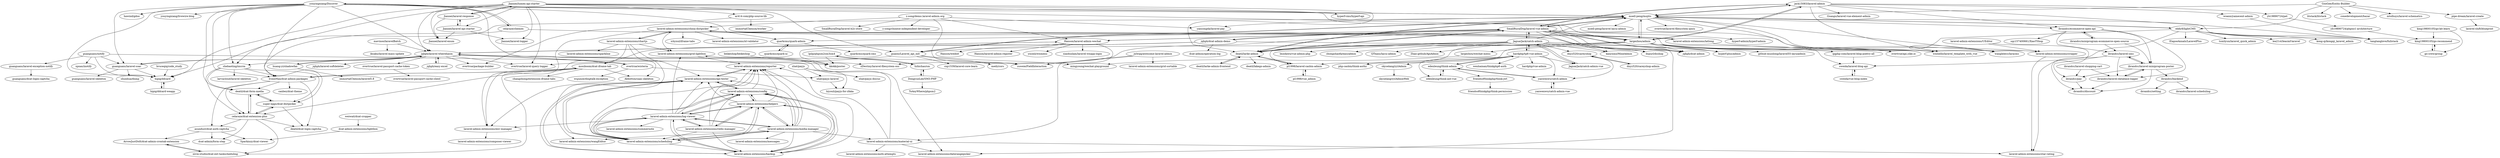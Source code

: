 digraph G {
"jack15083/laravel-admin" -> "moell-peng/mojito"
"jack15083/laravel-admin" -> "SmallRuralDog/laravel-vue-admin"
"jack15083/laravel-admin" -> "largezhou/admin"
"jack15083/laravel-admin" -> "ibrandcc/ecommerce-open-api"
"jack15083/laravel-admin" -> "wmhello/laravel_template_with_vue" ["e"=1]
"jack15083/laravel-admin" -> "tangtanglove/fullstack"
"jack15083/laravel-admin" -> "Gsangu/laravel-vue-element-admin"
"jack15083/laravel-admin" -> "yb19890724/pet"
"jack15083/laravel-admin" -> "woann/yamecent-admin"
"hardphp/tp6-vue-admin" -> "edenleung/think-admin"
"hardphp/tp6-vue-admin" -> "JaguarJack/catch-admin"
"hardphp/tp6-vue-admin" -> "edenleung/think-ant-vue"
"hardphp/tp6-vue-admin" -> "yanwenwu/catch-admin"
"hardphp/tp6-vue-admin" -> "wenhainan/thinkphp6-auth" ["e"=1]
"hardphp/tp6-vue-admin" -> "hardphp/vue-admin" ["e"=1]
"hardphp/tp6-vue-admin" -> "skyselang/yylAdmin"
"hardphp/tp6-vue-admin" -> "JaguarJack/catch-admin-vue"
"hardphp/tp6-vue-admin" -> "php-casbin/think-authz" ["e"=1]
"jqhph/dcat-admin-demo" -> "dcat-admin/operation-log"
"jqhph/dcat-admin-demo" -> "mosiboom/dcat-iframe-tab"
"jqhph/dcat-admin-demo" -> "SmallRuralDog/laravel-vue-admin"
"jqhph/dcat-admin-demo" -> "jqhph/dcat-admin" ["e"=1]
"jqhph/dcat-admin-demo" -> "kkokk/poster"
"celaraze/chemex" -> "youyingxiang/Discover"
"celaraze/chemex" -> "IronnMan/dcat-admin-packages"
"celaraze/chemex" -> "jqhph/dcat-admin" ["e"=1]
"guanguans/notify" -> "guanguans/laravel-exception-notify"
"guanguans/notify" -> "xpnas/inotify" ["e"=1]
"guanguans/notify" -> "hipig/ddcard"
"guanguans/notify" -> "guanguans/laravel-soar"
"guanguans/notify" -> "kkokk/poster"
"Jiannei/lumen-api-starter" -> "Jiannei/laravel-response"
"Jiannei/lumen-api-starter" -> "Jiannei/laravel-api-starter"
"Jiannei/lumen-api-starter" -> "hyperf-cms/hyperf-api" ["e"=1]
"Jiannei/lumen-api-starter" -> "shebaoting/nxcrm"
"Jiannei/lumen-api-starter" -> "hipig/ddcard"
"Jiannei/lumen-api-starter" -> "overtrue/laravel-query-logger" ["e"=1]
"Jiannei/lumen-api-starter" -> "Jiannei/laravel-enum"
"Jiannei/lumen-api-starter" -> "Jiannei/laravel-logger"
"Jiannei/lumen-api-starter" -> "deatil/larke-admin"
"Jiannei/lumen-api-starter" -> "jqhph/laravel-wherehasin"
"Jiannei/lumen-api-starter" -> "moell-peng/mojito"
"Jiannei/lumen-api-starter" -> "guaosi/Laravel_api_init"
"Jiannei/lumen-api-starter" -> "ar414-com/php-source-lib"
"ar414-com/php-source-lib" -> "immortalChensm/worker"
"ar414-com/php-source-lib" -> "overtrue/package-builder" ["e"=1]
"z-song/demo.laravel-admin.org" -> "zuweie/FieldInteraction"
"z-song/demo.laravel-admin.org" -> "yansongda/laravel-pay" ["e"=1]
"z-song/demo.laravel-admin.org" -> "SmallRuralDog/laravel-b2c-store" ["e"=1]
"z-song/demo.laravel-admin.org" -> "Hanson/laravel-admin-wechat"
"z-song/demo.laravel-admin.org" -> "laravel-admin-extensions/china-distpicker"
"z-song/demo.laravel-admin.org" -> "z-song/chinese-independent-developer"
"jxlwqq/awesome-laravel-admin" -> "zuweie/FieldInteraction"
"jxlwqq/awesome-laravel-admin" -> "laravel-admin-extensions/material-ui"
"jxlwqq/awesome-laravel-admin" -> "laravel-admin-extensions/grid-sortable"
"laravel-admin-extensions/helpers" -> "laravel-admin-extensions/log-viewer"
"laravel-admin-extensions/helpers" -> "laravel-admin-extensions/config"
"laravel-admin-extensions/helpers" -> "laravel-admin-extensions/media-manager"
"laravel-admin-extensions/helpers" -> "laravel-admin-extensions/backup"
"laravel-admin-extensions/helpers" -> "laravel-admin-extensions/scheduling"
"laravel-admin-extensions/helpers" -> "laravel-admin-extensions/reporter"
"laravel-admin-extensions/helpers" -> "laravel-admin-extensions/api-tester"
"laravel-admin-extensions/helpers" -> "laravel-admin-extensions/redis-manager"
"laravel-admin-extensions/log-viewer" -> "laravel-admin-extensions/helpers"
"laravel-admin-extensions/log-viewer" -> "laravel-admin-extensions/scheduling"
"laravel-admin-extensions/log-viewer" -> "laravel-admin-extensions/config"
"laravel-admin-extensions/log-viewer" -> "laravel-admin-extensions/backup"
"laravel-admin-extensions/log-viewer" -> "laravel-admin-extensions/media-manager"
"laravel-admin-extensions/log-viewer" -> "laravel-admin-extensions/reporter"
"laravel-admin-extensions/log-viewer" -> "laravel-admin-extensions/redis-manager"
"laravel-admin-extensions/log-viewer" -> "laravel-admin-extensions/api-tester"
"laravel-admin-extensions/log-viewer" -> "laravel-admin-extensions/env-manager"
"laravel-admin-extensions/log-viewer" -> "laravel-admin-extensions/summernote"
"laravel-admin-extensions/log-viewer" -> "laravel-admin-extensions/grid-lightbox"
"laravel-admin-extensions/material-ui" -> "laravel-admin-extensions/reporter"
"laravel-admin-extensions/material-ui" -> "laravel-admin-extensions/daterangepicker"
"laravel-admin-extensions/material-ui" -> "laravel-admin-extensions/auth-attempts"
"laravel-admin-extensions/material-ui" -> "laravel-admin-extensions/star-rating"
"laravel-admin-extensions/material-ui" -> "laravel-admin-extensions/grid-lightbox"
"eddy8/lightCMS" -> "wanglelecc/laracms" ["e"=1]
"eddy8/lightCMS" -> "kong-qi/kongqi_laravel_admin"
"eddy8/lightCMS" -> "ElapseAnnals/LaravelPlus"
"eddy8/lightCMS" -> "tangtanglove/fullstack"
"eddy8/lightCMS" -> "moell-peng/mojito"
"eddy8/lightCMS" -> "tsmliyun/laravel_quick_admin"
"eddy8/lightCMS" -> "sweida/laravel-blog-api"
"eddy8/lightCMS" -> "lea21st/leacmf-laravel" ["e"=1]
"quarkcms/quark-admin" -> "quarkcms/quark-ui"
"quarkcms/quark-admin" -> "quarkcms/quark-cms"
"Hanson/laravel-admin-wechat" -> "SmallRuralDog/laravel-vue-admin"
"Hanson/laravel-admin-wechat" -> "zuweie/FieldInteraction"
"Hanson/laravel-admin-wechat" -> "jqhph/laravel-wherehasin"
"Hanson/laravel-admin-wechat" -> "xiaohuilam/laravel-wxapp-login"
"Hanson/laravel-admin-wechat" -> "Hanson/weibot" ["e"=1]
"Hanson/laravel-admin-wechat" -> "Hanson/laravel-admin-register"
"Hanson/laravel-admin-wechat" -> "yisonli/wxmenu"
"SmallRuralDog/laravel-vue-admin" -> "hyperf-plus/admin" ["e"=1]
"SmallRuralDog/laravel-vue-admin" -> "largezhou/admin"
"SmallRuralDog/laravel-vue-admin" -> "moell-peng/mojito"
"SmallRuralDog/laravel-vue-admin" -> "Hanson/laravel-admin-wechat"
"SmallRuralDog/laravel-vue-admin" -> "jack15083/laravel-admin"
"SmallRuralDog/laravel-vue-admin" -> "jqhph/dcat-admin" ["e"=1]
"SmallRuralDog/laravel-vue-admin" -> "deatil/larke-admin"
"SmallRuralDog/laravel-vue-admin" -> "hyperf-admin/hyperf-admin" ["e"=1]
"SmallRuralDog/laravel-vue-admin" -> "jqhph/dcat-admin-demo"
"SmallRuralDog/laravel-vue-admin" -> "kanyxmo/MineAdmin" ["e"=1]
"SmallRuralDog/laravel-vue-admin" -> "JaguarJack/catch-admin"
"SmallRuralDog/laravel-vue-admin" -> "quarkcms/quark-admin"
"SmallRuralDog/laravel-vue-admin" -> "wmhello/laravel_template_with_vue" ["e"=1]
"SmallRuralDog/laravel-vue-admin" -> "iiDestiny/laravel-filesystem-oss" ["e"=1]
"SmallRuralDog/laravel-vue-admin" -> "dspurl/dsshop" ["e"=1]
"hipig/ddcard" -> "hipig/ddcard-weapp"
"moell-peng/mojito" -> "jack15083/laravel-admin"
"moell-peng/mojito" -> "SmallRuralDog/laravel-vue-admin"
"moell-peng/mojito" -> "wmhello/laravel_template_with_vue" ["e"=1]
"moell-peng/mojito" -> "deatil/larke-admin"
"moell-peng/mojito" -> "largezhou/admin"
"moell-peng/mojito" -> "guaosi/Laravel_api_init"
"moell-peng/mojito" -> "moell-peng/laravel-layui-admin"
"moell-peng/mojito" -> "overtrue/laravel-filesystem-qiniu" ["e"=1]
"moell-peng/mojito" -> "wanglelecc/laracms" ["e"=1]
"moell-peng/mojito" -> "overtrue/api.yike.io" ["e"=1]
"moell-peng/mojito" -> "ibrandcc/ecommerce-open-api"
"moell-peng/mojito" -> "eddy8/lightCMS"
"moell-peng/mojito" -> "yansongda/laravel-pay" ["e"=1]
"moell-peng/mojito" -> "tangtanglove/fullstack"
"moell-peng/mojito" -> "hipig/ddcard"
"pl1998/laravel-casbin-admin" -> "pl1998/vue_admin"
"pl1998/laravel-casbin-admin" -> "deatil/larke-admin"
"pl1998/vue_admin" -> "pl1998/laravel-casbin-admin"
"dnyz520/careyshop-admin" -> "dnyz520/careyshop"
"largezhou/wechat-menu" -> "mingyoung/wechat-playground"
"guanguans/laravel-soar" -> "guanguans/laravel-skeleton"
"guanguans/laravel-soar" -> "shunhua/dnmp"
"guanguans/laravel-soar" -> "jqhph/laravel-wherehasin"
"guanguans/laravel-soar" -> "hipig/ddcard"
"huang-yi/shadowfax" -> "jqhph/laravel-wherehasin"
"huang-yi/shadowfax" -> "immortalChensm/laravel5.8" ["e"=1]
"sweida/laravel-blog-api" -> "sweida/vue-blog-index"
"sweida/vue-blog-index" -> "sweida/laravel-blog-api"
"JaguarJack/catch-admin" -> "JaguarJack/catch-admin-vue"
"JaguarJack/catch-admin" -> "hardphp/tp6-vue-admin"
"JaguarJack/catch-admin" -> "hyperf-plus/admin" ["e"=1]
"JaguarJack/catch-admin" -> "SmallRuralDog/laravel-vue-admin"
"JaguarJack/catch-admin" -> "zhongshaofa/easyadmin" ["e"=1]
"JaguarJack/catch-admin" -> "dnyz520/careyshop"
"JaguarJack/catch-admin" -> "kanyxmo/MineAdmin" ["e"=1]
"JaguarJack/catch-admin" -> "deatil/larke-admin"
"JaguarJack/catch-admin" -> "php-casbin/think-authz" ["e"=1]
"JaguarJack/catch-admin" -> "pl1998/laravel-casbin-admin"
"JaguarJack/catch-admin" -> "QThans/layui-admin" ["e"=1]
"JaguarJack/catch-admin" -> "moell-peng/mojito"
"JaguarJack/catch-admin" -> "Zhao-github/ApiAdmin" ["e"=1]
"JaguarJack/catch-admin" -> "dspurl/dsshop" ["e"=1]
"JaguarJack/catch-admin" -> "lmxdawn/vue-admin-php" ["e"=1]
"friendsofthinkphp/think-jwt" -> "friendsofthinkphp/think-permission"
"laravel-admin-extensions/UEditor" -> "laravel-admin-extensions/cropper"
"laravel-admin-extensions/UEditor" -> "laravel-admin-extensions/star-rating"
"largezhou/admin" -> "SmallRuralDog/laravel-vue-admin"
"largezhou/admin" -> "wmhello/laravel_template_with_vue" ["e"=1]
"largezhou/admin" -> "moell-peng/mojito"
"largezhou/admin" -> "largezhou/wechat-menu"
"largezhou/admin" -> "jack15083/laravel-admin"
"largezhou/admin" -> "pl1998/laravel-casbin-admin"
"largezhou/admin" -> "deatil/larke-admin"
"largezhou/admin" -> "overtrue/api.yike.io" ["e"=1]
"largezhou/admin" -> "hyperf-plus/admin" ["e"=1]
"largezhou/admin" -> "jqhph/dcat-admin" ["e"=1]
"largezhou/admin" -> "github-muzilong/laravel55-layuiadmin" ["e"=1]
"largezhou/admin" -> "sweida/laravel-blog-api"
"largezhou/admin" -> "qqphp-com/laravel-blog-poetry-all"
"largezhou/admin" -> "wanglelecc/laracms" ["e"=1]
"largezhou/admin" -> "guaosi/Laravel_api_init"
"youyingxiang/Discover" -> "hawind/gdoo"
"youyingxiang/Discover" -> "IronnMan/dcat-admin-packages"
"youyingxiang/Discover" -> "jqhph/laravel-wherehasin"
"youyingxiang/Discover" -> "shebaoting/nxcrm"
"youyingxiang/Discover" -> "quarkcms/quark-admin"
"youyingxiang/Discover" -> "Abbotton/saas-skeleton"
"youyingxiang/Discover" -> "deatil/dcat-form-media"
"youyingxiang/Discover" -> "jqhph/dcat-admin" ["e"=1]
"youyingxiang/Discover" -> "celaraze/chemex"
"youyingxiang/Discover" -> "youyingxiang/livewire-blog"
"youyingxiang/Discover" -> "guanguans/laravel-soar"
"youyingxiang/Discover" -> "hipig/ddcard"
"youyingxiang/Discover" -> "super-eggs/dcat-distpicker"
"youyingxiang/Discover" -> "largezhou/admin"
"youyingxiang/Discover" -> "moell-peng/mojito"
"lpilp/phpsm2sm3sm4" -> "lizhichao/sm"
"lpilp/phpsm2sm3sm4" -> "kkokk/poster"
"beikeshop/beikeshop" -> "kkokk/poster"
"ibrandcc/ecommerce-open-api" -> "ibrandcc/miniprogram-ecommerce-open-source"
"ibrandcc/ecommerce-open-api" -> "ibrandcc/laravel-miniprogram-poster"
"ibrandcc/ecommerce-open-api" -> "ibrandcc/laravel-sms"
"ibrandcc/ecommerce-open-api" -> "ibrandcc/laravel-database-logger"
"ibrandcc/ecommerce-open-api" -> "sqc157400661/XiaoTShop" ["e"=1]
"ibrandcc/miniprogram-ecommerce-open-source" -> "ibrandcc/ecommerce-open-api"
"ibrandcc/miniprogram-ecommerce-open-source" -> "ibrandcc/laravel-miniprogram-poster"
"ibrandcc/miniprogram-ecommerce-open-source" -> "ibrandcc/laravel-sms"
"lizhichao/sm" -> "DongyunLee/SM3-PHP"
"lizhichao/sm" -> "lpilp/phpsm2sm3sm4"
"quarkcms/quark-ui" -> "quarkcms/quark-admin"
"xhat/payjs" -> "hiyouli/payjs-for-zfaka"
"xhat/payjs" -> "xhat/payjs-laravel"
"xhat/payjs" -> "xhat/payjs-discuz"
"mavinoo/laravelBatch" -> "jqhph/laravel-wherehasin"
"mavinoo/laravelBatch" -> "iksaku/laravel-mass-update"
"laravel-admin-extensions/config" -> "laravel-admin-extensions/log-viewer"
"laravel-admin-extensions/config" -> "laravel-admin-extensions/scheduling"
"laravel-admin-extensions/config" -> "laravel-admin-extensions/helpers"
"laravel-admin-extensions/config" -> "laravel-admin-extensions/api-tester"
"laravel-admin-extensions/config" -> "laravel-admin-extensions/media-manager"
"laravel-admin-extensions/config" -> "laravel-admin-extensions/backup"
"laravel-admin-extensions/config" -> "laravel-admin-extensions/reporter"
"woann/yamecent-admin" -> "tangtanglove/fullstack"
"jqhph/easy-excel" -> "jqhph/laravel-wherehasin"
"jqhph/laravel-wherehasin" -> "jqhph/easy-excel"
"jqhph/laravel-wherehasin" -> "jqhph/laravel-softdeletes"
"jqhph/laravel-wherehasin" -> "guanguans/laravel-soar"
"jqhph/laravel-wherehasin" -> "huang-yi/shadowfax"
"jqhph/laravel-wherehasin" -> "overtrue/laravel-query-logger" ["e"=1]
"jqhph/laravel-wherehasin" -> "iiDestiny/laravel-filesystem-oss" ["e"=1]
"jqhph/laravel-wherehasin" -> "overtrue/wisteria"
"jqhph/laravel-wherehasin" -> "overtrue/package-builder" ["e"=1]
"jqhph/laravel-wherehasin" -> "shebaoting/nxcrm"
"jqhph/laravel-wherehasin" -> "zuweie/FieldInteraction"
"jqhph/laravel-wherehasin" -> "Hanson/laravel-admin-wechat"
"jqhph/laravel-wherehasin" -> "overtrue/laravel-passport-cache-token"
"xhat/payjs-laravel" -> "hiyouli/payjs-for-zfaka"
"deatil/larke-admin" -> "deatil/larke-admin-frontend"
"deatil/larke-admin" -> "pl1998/laravel-casbin-admin"
"deatil/larke-admin" -> "deatil/lakego-admin" ["e"=1]
"deatil/larke-admin" -> "moell-peng/mojito"
"deatil/larke-admin" -> "SmallRuralDog/laravel-vue-admin"
"shebaoting/nxcrm" -> "celaraze/dcat-extension-plus"
"shebaoting/nxcrm" -> "IronnMan/dcat-admin-packages"
"shebaoting/nxcrm" -> "deatil/dcat-form-media"
"shebaoting/nxcrm" -> "super-eggs/dcat-distpicker"
"shebaoting/nxcrm" -> "larvacloud/laravel-skeleton"
"laravel-admin-extensions/reporter" -> "laravel-admin-extensions/api-tester"
"deatil/dcat-form-media" -> "super-eggs/dcat-distpicker"
"deatil/dcat-form-media" -> "celaraze/dcat-extension-plus"
"deatil/larke-admin-frontend" -> "deatil/larke-admin"
"yb19890724/pet" -> "yb19890724/phpno1-architecture"
"edenleung/think-admin" -> "edenleung/think-ant-vue"
"edenleung/think-admin" -> "yanwenwu/catch-admin"
"edenleung/think-admin" -> "friendsofthinkphp/think-jwt"
"edenleung/think-admin" -> "hardphp/tp6-vue-admin"
"ibrandcc/laravel-shopping-cart" -> "ibrandcc/pay"
"ibrandcc/laravel-shopping-cart" -> "ibrandcc/laravel-database-logger"
"yanwenwu/catch-admin" -> "yanwenwu/catch-admin-vue"
"yanwenwu/catch-admin" -> "edenleung/think-admin"
"Jiannei/laravel-api-starter" -> "Jiannei/laravel-response"
"Jiannei/laravel-api-starter" -> "Jiannei/laravel-enum"
"Jiannei/laravel-api-starter" -> "Jiannei/laravel-logger"
"Jiannei/laravel-response" -> "Jiannei/laravel-api-starter"
"Jiannei/laravel-response" -> "Jiannei/laravel-enum"
"Jiannei/laravel-response" -> "Jiannei/lumen-api-starter"
"GooGee/Entity-Builder" -> "moell-peng/mojito"
"GooGee/Entity-Builder" -> "pipe-dream/laravel-create"
"GooGee/Entity-Builder" -> "litstack/litstack" ["e"=1]
"GooGee/Entity-Builder" -> "eddy8/lightCMS"
"GooGee/Entity-Builder" -> "conedevelopment/bazar" ["e"=1]
"GooGee/Entity-Builder" -> "mtolhuys/laravel-schematics" ["e"=1]
"bruceqiq/code_study" -> "hipig/ddcard"
"hipig/ddcard-weapp" -> "hipig/ddcard"
"qqphp-com/laravel-blog-poetry-all" -> "sweida/laravel-blog-api"
"guaosi/Laravel_api_init" -> "mingyoung/wechat-playground"
"guaosi/Laravel_api_init" -> "medz/cors" ["e"=1]
"guaosi/Laravel_api_init" -> "moell-peng/mojito"
"guaosi/Laravel_api_init" -> "overtrue/laravel-query-logger" ["e"=1]
"guaosi/Laravel_api_init" -> "cxp1539/laravel-core-learn" ["e"=1]
"DongyunLee/SM3-PHP" -> "lizhichao/sm"
"DongyunLee/SM3-PHP" -> "ToAnyWhere/phpsm2"
"dnyz520/careyshop" -> "dnyz520/careyshop-admin"
"dnyz520/careyshop" -> "yanwenwu/catch-admin"
"laravel-admin-extensions/grid-lightbox" -> "laravel-admin-extensions/reporter"
"laravel-admin-extensions/grid-lightbox" -> "laravel-admin-extensions/daterangepicker"
"overtrue/wisteria" -> "jqhph/laravel-wherehasin"
"overtrue/wisteria" -> "wujunze/dingtalk-exception" ["e"=1]
"overtrue/wisteria" -> "xhat/payjs-laravel"
"celaraze/dcat-extension-plus" -> "deatil/dcat-form-media"
"celaraze/dcat-extension-plus" -> "nivin-studio/dcat-ext-taskscheduling"
"celaraze/dcat-extension-plus" -> "dcat-admin/form-step"
"celaraze/dcat-extension-plus" -> "deatil/dcat-login-captcha"
"celaraze/dcat-extension-plus" -> "super-eggs/dcat-distpicker"
"celaraze/dcat-extension-plus" -> "asundust/dcat-auth-captcha"
"laravel-admin-extensions/latlong" -> "laravel-admin-extensions/china-distpicker"
"laravel-admin-extensions/latlong" -> "laravel-admin-extensions/cropper"
"super-eggs/dcat-distpicker" -> "deatil/dcat-form-media"
"super-eggs/dcat-distpicker" -> "deatil/dcat-login-captcha"
"super-eggs/dcat-distpicker" -> "celaraze/dcat-extension-plus"
"laravel-admin-extensions/chartjs" -> "laravel-admin-extensions/env-manager"
"laravel-admin-extensions/chartjs" -> "laravel-admin-extensions/grid-lightbox"
"laravel-admin-extensions/chartjs" -> "laravel-admin-extensions/china-distpicker"
"laravel-admin-extensions/chartjs" -> "laravel-admin-extensions/wangEditor"
"laravel-admin-extensions/chartjs" -> "laravel-admin-extensions/sparkline"
"laravel-admin-extensions/chartjs" -> "laravel-admin-extensions/api-tester"
"laravel-admin-extensions/china-distpicker" -> "laravel-admin-extensions/latlong"
"laravel-admin-extensions/china-distpicker" -> "laravel-admin-extensions/cropper"
"laravel-admin-extensions/china-distpicker" -> "laravel-admin-extensions/chartjs"
"laravel-admin-extensions/china-distpicker" -> "laravel-admin-extensions/daterangepicker"
"laravel-admin-extensions/china-distpicker" -> "laravel-admin-extensions/id-validator"
"laravel-admin-extensions/china-distpicker" -> "laravel-admin-extensions/env-manager"
"laravel-admin-extensions/china-distpicker" -> "ichynul/iframe-tabs"
"laravel-admin-extensions/china-distpicker" -> "laravel-admin-extensions/grid-lightbox"
"pipe-dream/laravel-create" -> "laravel-shift/blueprint" ["e"=1]
"laravel-admin-extensions/media-manager" -> "laravel-admin-extensions/helpers"
"laravel-admin-extensions/media-manager" -> "laravel-admin-extensions/config"
"laravel-admin-extensions/media-manager" -> "laravel-admin-extensions/log-viewer"
"laravel-admin-extensions/media-manager" -> "laravel-admin-extensions/scheduling"
"laravel-admin-extensions/media-manager" -> "laravel-admin-extensions/reporter"
"laravel-admin-extensions/media-manager" -> "laravel-admin-extensions/backup"
"laravel-admin-extensions/media-manager" -> "laravel-admin-extensions/api-tester"
"laravel-admin-extensions/media-manager" -> "laravel-admin-extensions/messages"
"laravel-admin-extensions/media-manager" -> "laravel-admin-extensions/material-ui"
"laravel-admin-extensions/media-manager" -> "laravel-admin-extensions/wangEditor"
"JaguarJack/catch-admin-vue" -> "JaguarJack/catch-admin"
"ArrowJustDoIt/dcat-admin-crontab-extension" -> "nivin-studio/dcat-ext-taskscheduling"
"laravel-admin-extensions/api-tester" -> "laravel-admin-extensions/reporter"
"laravel-admin-extensions/api-tester" -> "laravel-admin-extensions/config"
"laravel-admin-extensions/api-tester" -> "laravel-admin-extensions/env-manager"
"laravel-admin-extensions/api-tester" -> "laravel-admin-extensions/backup"
"laravel-admin-extensions/api-tester" -> "laravel-admin-extensions/scheduling"
"laravel-admin-extensions/scheduling" -> "laravel-admin-extensions/log-viewer"
"laravel-admin-extensions/scheduling" -> "laravel-admin-extensions/config"
"laravel-admin-extensions/scheduling" -> "laravel-admin-extensions/media-manager"
"laravel-admin-extensions/scheduling" -> "laravel-admin-extensions/api-tester"
"laravel-admin-extensions/scheduling" -> "laravel-admin-extensions/helpers"
"laravel-admin-extensions/scheduling" -> "laravel-admin-extensions/backup"
"laravel-admin-extensions/scheduling" -> "laravel-admin-extensions/reporter"
"mosiboom/dcat-iframe-tab" -> "changzhong/extension-iframe-tabs"
"mosiboom/dcat-iframe-tab" -> "celaraze/dcat-extension-plus"
"mosiboom/dcat-iframe-tab" -> "nivin-studio/dcat-ext-taskscheduling"
"mosiboom/dcat-iframe-tab" -> "IronnMan/dcat-admin-packages"
"mosiboom/dcat-iframe-tab" -> "Abbotton/saas-skeleton"
"laravel-admin-extensions/env-manager" -> "laravel-admin-extensions/composer-viewer"
"yb19890724/phpno1-architecture" -> "king19800105/go-recommend"
"laravel-admin-extensions/redis-manager" -> "laravel-admin-extensions/log-viewer"
"laravel-admin-extensions/redis-manager" -> "laravel-admin-extensions/helpers"
"laravel-admin-extensions/redis-manager" -> "laravel-admin-extensions/backup"
"laravel-admin-extensions/redis-manager" -> "laravel-admin-extensions/scheduling"
"laravel-admin-extensions/redis-manager" -> "laravel-admin-extensions/reporter"
"laravel-admin-extensions/redis-manager" -> "laravel-admin-extensions/config"
"skyselang/yylAdmin" -> "skyselang/yylAdminWeb"
"guanguans/laravel-exception-notify" -> "guanguans/dcat-login-captcha"
"edenleung/think-ant-vue" -> "edenleung/think-admin"
"ibrandcc/laravel-sms" -> "ibrandcc/pay"
"ibrandcc/laravel-sms" -> "ibrandcc/laravel-miniprogram-poster"
"ibrandcc/laravel-sms" -> "ibrandcc/discount"
"ibrandcc/laravel-sms" -> "ibrandcc/laravel-database-logger"
"asundust/dcat-auth-captcha" -> "ArrowJustDoIt/dcat-admin-crontab-extension"
"asundust/dcat-auth-captcha" -> "Sparkinzy/dcat-viewer"
"asundust/dcat-auth-captcha" -> "dcat-admin/form-step"
"ibrandcc/laravel-miniprogram-poster" -> "ibrandcc/pay"
"ibrandcc/laravel-miniprogram-poster" -> "ibrandcc/laravel-sms"
"ibrandcc/laravel-miniprogram-poster" -> "ibrandcc/laravel-database-logger"
"ibrandcc/laravel-miniprogram-poster" -> "ibrandcc/discount"
"ibrandcc/laravel-miniprogram-poster" -> "ibrandcc/backend"
"nivin-studio/dcat-ext-taskscheduling" -> "ArrowJustDoIt/dcat-admin-crontab-extension"
"overtrue/laravel-passport-cache-token" -> "overtrue/laravel-passport-cache-client"
"IronnMan/dcat-admin-packages" -> "asundust/dcat-auth-captcha"
"IronnMan/dcat-admin-packages" -> "deatil/dcat-form-media"
"IronnMan/dcat-admin-packages" -> "celaraze/dcat-extension-plus"
"IronnMan/dcat-admin-packages" -> "mosiboom/dcat-iframe-tab"
"IronnMan/dcat-admin-packages" -> "deatil/dcat-login-captcha"
"IronnMan/dcat-admin-packages" -> "canbez/dcat-theme"
"laravel-admin-extensions/cropper" -> "laravel-admin-extensions/star-rating"
"king19800105/go-recommend" -> "go-crew/group"
"ibrandcc/laravel-database-logger" -> "ibrandcc/discount"
"ibrandcc/laravel-database-logger" -> "ibrandcc/laravel-miniprogram-poster"
"dcat-admin-extensions/lightbox" -> "Sparkinzy/dcat-viewer"
"yanwenwu/catch-admin-vue" -> "yanwenwu/catch-admin"
"ibrandcc/pay" -> "ibrandcc/discount"
"go-crew/group" -> "king19800105/go-recommend"
"king19800105/go-kit-learn" -> "king19800105/go-recommend"
"king19800105/go-kit-learn" -> "go-crew/group"
"laravel-admin-extensions/backup" -> "laravel-admin-extensions/log-viewer"
"laravel-admin-extensions/backup" -> "laravel-admin-extensions/api-tester"
"laravel-admin-extensions/backup" -> "laravel-admin-extensions/helpers"
"laravel-admin-extensions/backup" -> "laravel-admin-extensions/reporter"
"laravel-admin-extensions/backup" -> "laravel-admin-extensions/config"
"weiwait/dcat-cropper" -> "dcat-admin-extensions/lightbox"
"ibrandcc/backend" -> "ibrandcc/laravel-scheduling"
"ibrandcc/backend" -> "ibrandcc/setting"
"jack15083/laravel-admin" ["l"="-25.847,-41.136"]
"moell-peng/mojito" ["l"="-25.839,-41.107"]
"SmallRuralDog/laravel-vue-admin" ["l"="-25.803,-41.1"]
"largezhou/admin" ["l"="-25.832,-41.12"]
"ibrandcc/ecommerce-open-api" ["l"="-25.862,-41.181"]
"wmhello/laravel_template_with_vue" ["l"="-27.006,-42.829"]
"tangtanglove/fullstack" ["l"="-25.871,-41.123"]
"Gsangu/laravel-vue-element-admin" ["l"="-25.848,-41.158"]
"yb19890724/pet" ["l"="-25.905,-41.17"]
"woann/yamecent-admin" ["l"="-25.873,-41.153"]
"hardphp/tp6-vue-admin" ["l"="-25.918,-41.034"]
"edenleung/think-admin" ["l"="-25.956,-41.023"]
"JaguarJack/catch-admin" ["l"="-25.867,-41.059"]
"edenleung/think-ant-vue" ["l"="-25.952,-41.038"]
"yanwenwu/catch-admin" ["l"="-25.947,-41.007"]
"wenhainan/thinkphp6-auth" ["l"="-27.397,-43.079"]
"hardphp/vue-admin" ["l"="10.397,-12.245"]
"skyselang/yylAdmin" ["l"="-25.897,-41.015"]
"JaguarJack/catch-admin-vue" ["l"="-25.89,-41.045"]
"php-casbin/think-authz" ["l"="-27.297,-43.056"]
"jqhph/dcat-admin-demo" ["l"="-25.745,-41.05"]
"dcat-admin/operation-log" ["l"="-25.721,-41.035"]
"mosiboom/dcat-iframe-tab" ["l"="-25.762,-41.016"]
"jqhph/dcat-admin" ["l"="-27.1,-42.899"]
"kkokk/poster" ["l"="-25.676,-41.004"]
"celaraze/chemex" ["l"="-25.745,-41.032"]
"youyingxiang/Discover" ["l"="-25.766,-41.071"]
"IronnMan/dcat-admin-packages" ["l"="-25.772,-41.027"]
"guanguans/notify" ["l"="-25.689,-41.03"]
"guanguans/laravel-exception-notify" ["l"="-25.693,-40.995"]
"xpnas/inotify" ["l"="-34.712,-13.516"]
"hipig/ddcard" ["l"="-25.739,-41.077"]
"guanguans/laravel-soar" ["l"="-25.696,-41.072"]
"Jiannei/lumen-api-starter" ["l"="-25.76,-41.104"]
"Jiannei/laravel-response" ["l"="-25.755,-41.122"]
"Jiannei/laravel-api-starter" ["l"="-25.739,-41.115"]
"hyperf-cms/hyperf-api" ["l"="-26.657,-44.014"]
"shebaoting/nxcrm" ["l"="-25.764,-41.057"]
"overtrue/laravel-query-logger" ["l"="-26.996,-42.819"]
"Jiannei/laravel-enum" ["l"="-25.741,-41.128"]
"Jiannei/laravel-logger" ["l"="-25.737,-41.103"]
"deatil/larke-admin" ["l"="-25.828,-41.088"]
"jqhph/laravel-wherehasin" ["l"="-25.684,-41.104"]
"guaosi/Laravel_api_init" ["l"="-25.808,-41.13"]
"ar414-com/php-source-lib" ["l"="-25.711,-41.122"]
"immortalChensm/worker" ["l"="-25.684,-41.141"]
"overtrue/package-builder" ["l"="-27.03,-42.762"]
"z-song/demo.laravel-admin.org" ["l"="-25.646,-41.198"]
"zuweie/FieldInteraction" ["l"="-25.652,-41.163"]
"yansongda/laravel-pay" ["l"="-27.035,-42.864"]
"SmallRuralDog/laravel-b2c-store" ["l"="-27.159,-42.705"]
"Hanson/laravel-admin-wechat" ["l"="-25.712,-41.142"]
"laravel-admin-extensions/china-distpicker" ["l"="-25.581,-41.259"]
"z-song/chinese-independent-developer" ["l"="-25.652,-41.22"]
"jxlwqq/awesome-laravel-admin" ["l"="-25.584,-41.201"]
"laravel-admin-extensions/material-ui" ["l"="-25.531,-41.25"]
"laravel-admin-extensions/grid-sortable" ["l"="-25.56,-41.19"]
"laravel-admin-extensions/helpers" ["l"="-25.486,-41.29"]
"laravel-admin-extensions/log-viewer" ["l"="-25.514,-41.299"]
"laravel-admin-extensions/config" ["l"="-25.497,-41.295"]
"laravel-admin-extensions/media-manager" ["l"="-25.501,-41.279"]
"laravel-admin-extensions/backup" ["l"="-25.505,-41.289"]
"laravel-admin-extensions/scheduling" ["l"="-25.502,-41.303"]
"laravel-admin-extensions/reporter" ["l"="-25.514,-41.281"]
"laravel-admin-extensions/api-tester" ["l"="-25.522,-41.291"]
"laravel-admin-extensions/redis-manager" ["l"="-25.487,-41.305"]
"laravel-admin-extensions/env-manager" ["l"="-25.552,-41.292"]
"laravel-admin-extensions/summernote" ["l"="-25.517,-41.325"]
"laravel-admin-extensions/grid-lightbox" ["l"="-25.541,-41.269"]
"laravel-admin-extensions/daterangepicker" ["l"="-25.554,-41.257"]
"laravel-admin-extensions/auth-attempts" ["l"="-25.51,-41.241"]
"laravel-admin-extensions/star-rating" ["l"="-25.539,-41.235"]
"eddy8/lightCMS" ["l"="-25.899,-41.107"]
"wanglelecc/laracms" ["l"="-26.983,-42.852"]
"kong-qi/kongqi_laravel_admin" ["l"="-25.947,-41.095"]
"ElapseAnnals/LaravelPlus" ["l"="-25.919,-41.087"]
"tsmliyun/laravel_quick_admin" ["l"="-25.923,-41.1"]
"sweida/laravel-blog-api" ["l"="-25.901,-41.134"]
"lea21st/leacmf-laravel" ["l"="-27.127,-43.062"]
"quarkcms/quark-admin" ["l"="-25.78,-41.118"]
"quarkcms/quark-ui" ["l"="-25.78,-41.136"]
"quarkcms/quark-cms" ["l"="-25.768,-41.146"]
"xiaohuilam/laravel-wxapp-login" ["l"="-25.704,-41.172"]
"Hanson/weibot" ["l"="-27.117,-42.839"]
"Hanson/laravel-admin-register" ["l"="-25.697,-41.159"]
"yisonli/wxmenu" ["l"="-25.724,-41.165"]
"hyperf-plus/admin" ["l"="-26.641,-43.967"]
"hyperf-admin/hyperf-admin" ["l"="-26.622,-43.958"]
"kanyxmo/MineAdmin" ["l"="-26.662,-43.977"]
"iiDestiny/laravel-filesystem-oss" ["l"="-27.046,-42.825"]
"dspurl/dsshop" ["l"="-25.249,23.944"]
"hipig/ddcard-weapp" ["l"="-25.717,-41.086"]
"moell-peng/laravel-layui-admin" ["l"="-25.871,-41.1"]
"overtrue/laravel-filesystem-qiniu" ["l"="-26.996,-42.809"]
"overtrue/api.yike.io" ["l"="-26.985,-42.866"]
"pl1998/laravel-casbin-admin" ["l"="-25.855,-41.084"]
"pl1998/vue_admin" ["l"="-25.878,-41.078"]
"dnyz520/careyshop-admin" ["l"="-25.922,-40.975"]
"dnyz520/careyshop" ["l"="-25.914,-41"]
"largezhou/wechat-menu" ["l"="-25.822,-41.157"]
"mingyoung/wechat-playground" ["l"="-25.8,-41.166"]
"guanguans/laravel-skeleton" ["l"="-25.672,-41.066"]
"shunhua/dnmp" ["l"="-25.659,-41.054"]
"huang-yi/shadowfax" ["l"="-25.664,-41.122"]
"immortalChensm/laravel5.8" ["l"="-26.861,-42.838"]
"sweida/vue-blog-index" ["l"="-25.927,-41.147"]
"zhongshaofa/easyadmin" ["l"="-27.293,-43.103"]
"QThans/layui-admin" ["l"="-27.364,-43.142"]
"Zhao-github/ApiAdmin" ["l"="-27.229,-43.087"]
"lmxdawn/vue-admin-php" ["l"="10.415,-12.267"]
"friendsofthinkphp/think-jwt" ["l"="-25.994,-41.017"]
"friendsofthinkphp/think-permission" ["l"="-26.017,-41.011"]
"laravel-admin-extensions/UEditor" ["l"="-25.541,-41.221"]
"laravel-admin-extensions/cropper" ["l"="-25.562,-41.236"]
"github-muzilong/laravel55-layuiadmin" ["l"="-27.022,-43.119"]
"qqphp-com/laravel-blog-poetry-all" ["l"="-25.879,-41.138"]
"hawind/gdoo" ["l"="-25.799,-41.065"]
"Abbotton/saas-skeleton" ["l"="-25.764,-41.039"]
"deatil/dcat-form-media" ["l"="-25.779,-41.041"]
"youyingxiang/livewire-blog" ["l"="-25.729,-41.063"]
"super-eggs/dcat-distpicker" ["l"="-25.792,-41.04"]
"lpilp/phpsm2sm3sm4" ["l"="-25.646,-40.957"]
"lizhichao/sm" ["l"="-25.63,-40.935"]
"beikeshop/beikeshop" ["l"="-25.642,-40.989"]
"ibrandcc/miniprogram-ecommerce-open-source" ["l"="-25.882,-41.197"]
"ibrandcc/laravel-miniprogram-poster" ["l"="-25.878,-41.214"]
"ibrandcc/laravel-sms" ["l"="-25.867,-41.206"]
"ibrandcc/laravel-database-logger" ["l"="-25.857,-41.213"]
"sqc157400661/XiaoTShop" ["l"="-27.056,-42.762"]
"DongyunLee/SM3-PHP" ["l"="-25.618,-40.918"]
"xhat/payjs" ["l"="-25.549,-41.053"]
"hiyouli/payjs-for-zfaka" ["l"="-25.561,-41.063"]
"xhat/payjs-laravel" ["l"="-25.582,-41.066"]
"xhat/payjs-discuz" ["l"="-25.529,-41.046"]
"mavinoo/laravelBatch" ["l"="-25.602,-41.109"]
"iksaku/laravel-mass-update" ["l"="-25.565,-41.111"]
"jqhph/easy-excel" ["l"="-25.657,-41.101"]
"jqhph/laravel-softdeletes" ["l"="-25.669,-41.087"]
"overtrue/wisteria" ["l"="-25.633,-41.085"]
"overtrue/laravel-passport-cache-token" ["l"="-25.638,-41.123"]
"deatil/larke-admin-frontend" ["l"="-25.834,-41.068"]
"deatil/lakego-admin" ["l"="-16.942,0.091"]
"celaraze/dcat-extension-plus" ["l"="-25.786,-41.022"]
"larvacloud/laravel-skeleton" ["l"="-25.79,-41.053"]
"yb19890724/phpno1-architecture" ["l"="-25.942,-41.191"]
"ibrandcc/laravel-shopping-cart" ["l"="-25.858,-41.235"]
"ibrandcc/pay" ["l"="-25.874,-41.227"]
"yanwenwu/catch-admin-vue" ["l"="-25.966,-40.993"]
"GooGee/Entity-Builder" ["l"="-25.933,-41.119"]
"pipe-dream/laravel-create" ["l"="-25.986,-41.126"]
"litstack/litstack" ["l"="-25.699,-40.236"]
"conedevelopment/bazar" ["l"="-25.733,-40.012"]
"mtolhuys/laravel-schematics" ["l"="-25.87,-40.179"]
"bruceqiq/code_study" ["l"="-25.707,-41.056"]
"medz/cors" ["l"="-26.893,-42.752"]
"cxp1539/laravel-core-learn" ["l"="-26.821,-42.863"]
"ToAnyWhere/phpsm2" ["l"="-25.608,-40.902"]
"wujunze/dingtalk-exception" ["l"="-27.23,-42.72"]
"nivin-studio/dcat-ext-taskscheduling" ["l"="-25.778,-41.001"]
"dcat-admin/form-step" ["l"="-25.807,-41.005"]
"deatil/dcat-login-captcha" ["l"="-25.8,-41.023"]
"asundust/dcat-auth-captcha" ["l"="-25.792,-40.999"]
"laravel-admin-extensions/latlong" ["l"="-25.585,-41.243"]
"laravel-admin-extensions/chartjs" ["l"="-25.562,-41.279"]
"laravel-admin-extensions/wangEditor" ["l"="-25.535,-41.282"]
"laravel-admin-extensions/sparkline" ["l"="-25.578,-41.294"]
"laravel-admin-extensions/id-validator" ["l"="-25.597,-41.277"]
"ichynul/iframe-tabs" ["l"="-25.614,-41.266"]
"laravel-shift/blueprint" ["l"="-25.945,-40.181"]
"laravel-admin-extensions/messages" ["l"="-25.474,-41.268"]
"ArrowJustDoIt/dcat-admin-crontab-extension" ["l"="-25.783,-40.987"]
"changzhong/extension-iframe-tabs" ["l"="-25.751,-40.993"]
"laravel-admin-extensions/composer-viewer" ["l"="-25.561,-41.311"]
"king19800105/go-recommend" ["l"="-25.969,-41.205"]
"skyselang/yylAdminWeb" ["l"="-25.885,-41"]
"guanguans/dcat-login-captcha" ["l"="-25.693,-40.974"]
"ibrandcc/discount" ["l"="-25.863,-41.222"]
"Sparkinzy/dcat-viewer" ["l"="-25.799,-40.974"]
"ibrandcc/backend" ["l"="-25.894,-41.234"]
"overtrue/laravel-passport-cache-client" ["l"="-25.618,-41.135"]
"canbez/dcat-theme" ["l"="-25.764,-41.002"]
"go-crew/group" ["l"="-25.986,-41.208"]
"dcat-admin-extensions/lightbox" ["l"="-25.803,-40.953"]
"king19800105/go-kit-learn" ["l"="-25.984,-41.22"]
"weiwait/dcat-cropper" ["l"="-25.806,-40.936"]
"ibrandcc/laravel-scheduling" ["l"="-25.909,-41.243"]
"ibrandcc/setting" ["l"="-25.898,-41.249"]
}